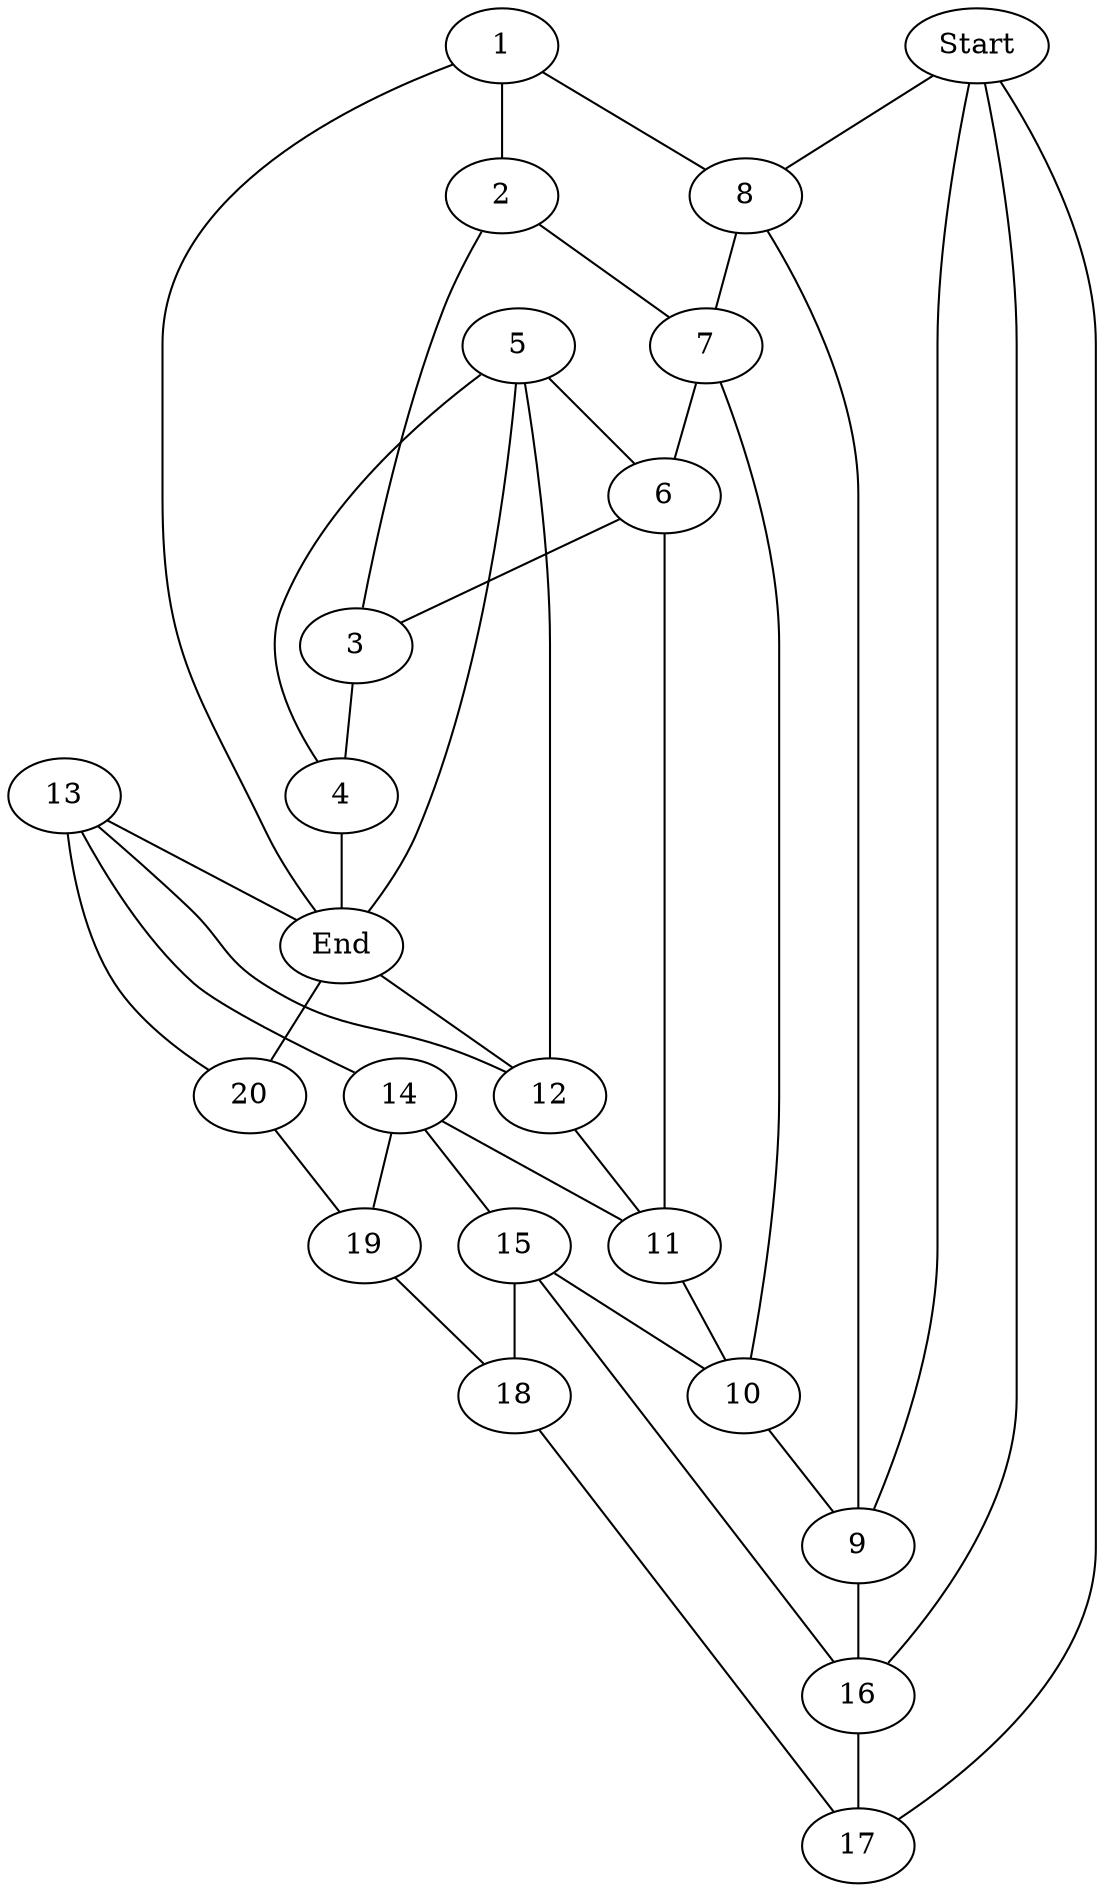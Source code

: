 graph dual4 {
    1 -- 2 [key = "21";];
    2 -- 3 [key = "22";];
    3 -- 4 [key = "23";];
    4 -- End [key = "24";];
    2 -- 7 [key = "25";];
    8 -- 7 [key = "26";];
    6 -- 3 [key = "27";];
    7 -- 6 [key = "28";];
    5 -- 4 [key = "29";];
    5 -- 6 [key = "30";];
    5 -- End [key = "31";];
    7 -- 10 [key = "32";];
    10 -- 9 [key = "33";];
    6 -- 11 [key = "34";];
    11 -- 10 [key = "35";];
    5 -- 12 [key = "36";];
    12 -- 11 [key = "37";];
    End -- 12 [key = "38";];
    15 -- 10 [key = "39";];
    14 -- 11 [key = "40";];
    13 -- 12 [key = "41";];
    13 -- End [key = "42";];
    13 -- 14 [key = "43";];
    14 -- 19 [key = "44";];
    14 -- 15 [key = "45";];
    1 -- 8 [key = "46";];
    Start -- 8 [key = "47";];
    Start -- 9 [key = "48";];
    Start -- 16 [key = "49";];
    16 -- 17 [key = "50";];
    15 -- 18 [key = "51";];
    1 -- End [key = "52";];
    8 -- 9 [key = "53";];
    9 -- 16 [key = "54";];
    15 -- 16 [key = "55";];
    13 -- 20 [key = "56";];
    End -- 20 [key = "57";];
    Start -- 17 [key = "58";];
    18 -- 17 [key = "59";];
    19 -- 18 [key = "60";];
    20 -- 19 [key = "61";];
}